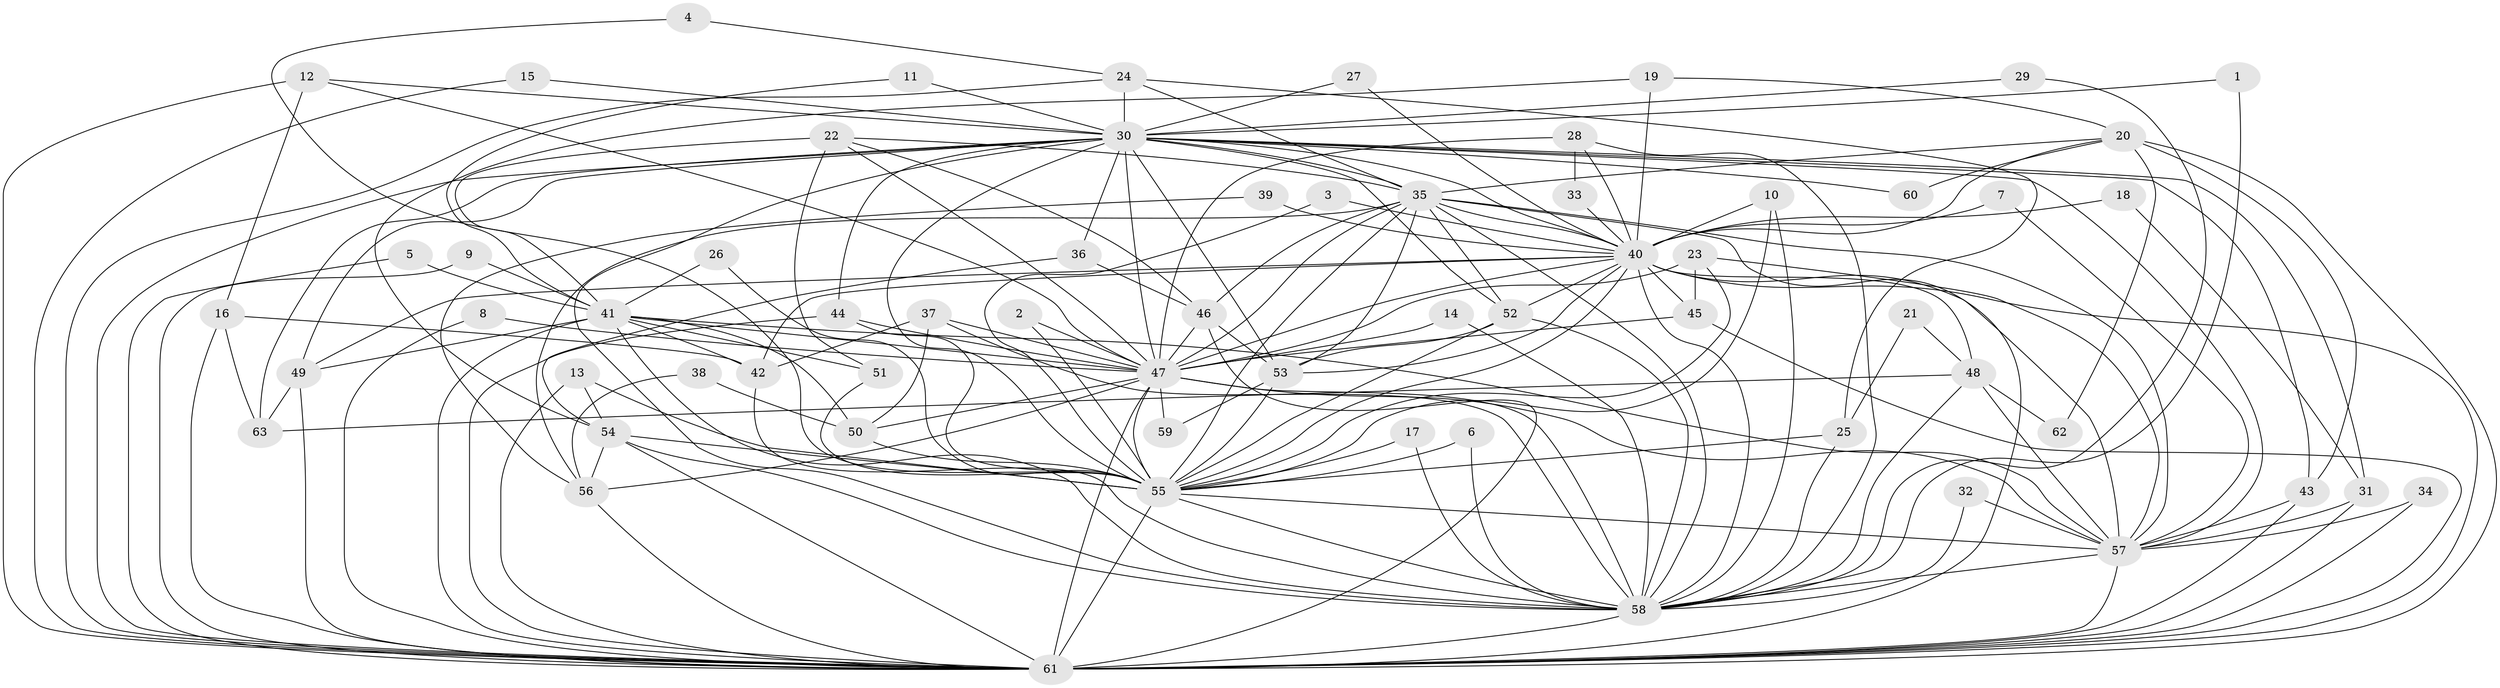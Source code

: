 // original degree distribution, {23: 0.008, 19: 0.016, 18: 0.008, 27: 0.016, 24: 0.008, 25: 0.008, 14: 0.008, 26: 0.008, 2: 0.52, 3: 0.192, 5: 0.04, 6: 0.032, 4: 0.128, 13: 0.008}
// Generated by graph-tools (version 1.1) at 2025/49/03/09/25 03:49:29]
// undirected, 63 vertices, 181 edges
graph export_dot {
graph [start="1"]
  node [color=gray90,style=filled];
  1;
  2;
  3;
  4;
  5;
  6;
  7;
  8;
  9;
  10;
  11;
  12;
  13;
  14;
  15;
  16;
  17;
  18;
  19;
  20;
  21;
  22;
  23;
  24;
  25;
  26;
  27;
  28;
  29;
  30;
  31;
  32;
  33;
  34;
  35;
  36;
  37;
  38;
  39;
  40;
  41;
  42;
  43;
  44;
  45;
  46;
  47;
  48;
  49;
  50;
  51;
  52;
  53;
  54;
  55;
  56;
  57;
  58;
  59;
  60;
  61;
  62;
  63;
  1 -- 30 [weight=1.0];
  1 -- 58 [weight=1.0];
  2 -- 47 [weight=1.0];
  2 -- 55 [weight=1.0];
  3 -- 40 [weight=1.0];
  3 -- 55 [weight=1.0];
  4 -- 24 [weight=1.0];
  4 -- 55 [weight=1.0];
  5 -- 41 [weight=1.0];
  5 -- 61 [weight=1.0];
  6 -- 55 [weight=1.0];
  6 -- 58 [weight=1.0];
  7 -- 40 [weight=1.0];
  7 -- 57 [weight=1.0];
  8 -- 47 [weight=1.0];
  8 -- 61 [weight=1.0];
  9 -- 41 [weight=1.0];
  9 -- 61 [weight=1.0];
  10 -- 40 [weight=1.0];
  10 -- 55 [weight=1.0];
  10 -- 58 [weight=1.0];
  11 -- 30 [weight=1.0];
  11 -- 41 [weight=1.0];
  12 -- 16 [weight=1.0];
  12 -- 30 [weight=1.0];
  12 -- 47 [weight=1.0];
  12 -- 61 [weight=1.0];
  13 -- 54 [weight=1.0];
  13 -- 55 [weight=1.0];
  13 -- 61 [weight=1.0];
  14 -- 47 [weight=1.0];
  14 -- 58 [weight=1.0];
  15 -- 30 [weight=1.0];
  15 -- 61 [weight=1.0];
  16 -- 42 [weight=1.0];
  16 -- 61 [weight=1.0];
  16 -- 63 [weight=1.0];
  17 -- 55 [weight=1.0];
  17 -- 58 [weight=1.0];
  18 -- 31 [weight=1.0];
  18 -- 40 [weight=1.0];
  19 -- 20 [weight=1.0];
  19 -- 40 [weight=1.0];
  19 -- 54 [weight=1.0];
  20 -- 35 [weight=1.0];
  20 -- 40 [weight=1.0];
  20 -- 43 [weight=1.0];
  20 -- 60 [weight=1.0];
  20 -- 61 [weight=1.0];
  20 -- 62 [weight=1.0];
  21 -- 25 [weight=1.0];
  21 -- 48 [weight=1.0];
  22 -- 35 [weight=1.0];
  22 -- 41 [weight=1.0];
  22 -- 46 [weight=1.0];
  22 -- 47 [weight=1.0];
  22 -- 51 [weight=1.0];
  23 -- 45 [weight=1.0];
  23 -- 47 [weight=1.0];
  23 -- 55 [weight=1.0];
  23 -- 57 [weight=1.0];
  24 -- 25 [weight=1.0];
  24 -- 30 [weight=1.0];
  24 -- 35 [weight=1.0];
  24 -- 61 [weight=1.0];
  25 -- 55 [weight=1.0];
  25 -- 58 [weight=1.0];
  26 -- 41 [weight=1.0];
  26 -- 55 [weight=1.0];
  27 -- 30 [weight=1.0];
  27 -- 40 [weight=1.0];
  28 -- 33 [weight=1.0];
  28 -- 40 [weight=1.0];
  28 -- 47 [weight=2.0];
  28 -- 58 [weight=1.0];
  29 -- 30 [weight=1.0];
  29 -- 58 [weight=1.0];
  30 -- 31 [weight=1.0];
  30 -- 35 [weight=1.0];
  30 -- 36 [weight=1.0];
  30 -- 40 [weight=2.0];
  30 -- 43 [weight=1.0];
  30 -- 44 [weight=1.0];
  30 -- 47 [weight=2.0];
  30 -- 49 [weight=1.0];
  30 -- 52 [weight=1.0];
  30 -- 53 [weight=1.0];
  30 -- 55 [weight=2.0];
  30 -- 57 [weight=1.0];
  30 -- 58 [weight=1.0];
  30 -- 60 [weight=1.0];
  30 -- 61 [weight=2.0];
  30 -- 63 [weight=1.0];
  31 -- 57 [weight=1.0];
  31 -- 61 [weight=1.0];
  32 -- 57 [weight=1.0];
  32 -- 58 [weight=1.0];
  33 -- 40 [weight=1.0];
  34 -- 57 [weight=1.0];
  34 -- 61 [weight=1.0];
  35 -- 40 [weight=1.0];
  35 -- 46 [weight=1.0];
  35 -- 47 [weight=1.0];
  35 -- 52 [weight=1.0];
  35 -- 53 [weight=1.0];
  35 -- 55 [weight=2.0];
  35 -- 56 [weight=1.0];
  35 -- 57 [weight=1.0];
  35 -- 58 [weight=2.0];
  35 -- 61 [weight=2.0];
  36 -- 46 [weight=1.0];
  36 -- 54 [weight=1.0];
  37 -- 42 [weight=1.0];
  37 -- 47 [weight=1.0];
  37 -- 50 [weight=1.0];
  37 -- 58 [weight=1.0];
  38 -- 50 [weight=1.0];
  38 -- 56 [weight=1.0];
  39 -- 40 [weight=1.0];
  39 -- 56 [weight=1.0];
  40 -- 42 [weight=1.0];
  40 -- 45 [weight=1.0];
  40 -- 47 [weight=1.0];
  40 -- 48 [weight=1.0];
  40 -- 49 [weight=1.0];
  40 -- 52 [weight=1.0];
  40 -- 53 [weight=1.0];
  40 -- 55 [weight=2.0];
  40 -- 57 [weight=1.0];
  40 -- 58 [weight=1.0];
  40 -- 61 [weight=2.0];
  41 -- 42 [weight=1.0];
  41 -- 47 [weight=1.0];
  41 -- 49 [weight=1.0];
  41 -- 50 [weight=2.0];
  41 -- 51 [weight=1.0];
  41 -- 57 [weight=1.0];
  41 -- 58 [weight=1.0];
  41 -- 61 [weight=1.0];
  42 -- 58 [weight=1.0];
  43 -- 57 [weight=1.0];
  43 -- 61 [weight=1.0];
  44 -- 47 [weight=1.0];
  44 -- 55 [weight=1.0];
  44 -- 61 [weight=1.0];
  45 -- 47 [weight=1.0];
  45 -- 61 [weight=1.0];
  46 -- 47 [weight=1.0];
  46 -- 53 [weight=1.0];
  46 -- 61 [weight=1.0];
  47 -- 50 [weight=1.0];
  47 -- 55 [weight=3.0];
  47 -- 56 [weight=1.0];
  47 -- 57 [weight=1.0];
  47 -- 58 [weight=1.0];
  47 -- 59 [weight=1.0];
  47 -- 61 [weight=2.0];
  48 -- 57 [weight=1.0];
  48 -- 58 [weight=1.0];
  48 -- 62 [weight=1.0];
  48 -- 63 [weight=1.0];
  49 -- 61 [weight=1.0];
  49 -- 63 [weight=1.0];
  50 -- 55 [weight=1.0];
  51 -- 55 [weight=1.0];
  52 -- 53 [weight=1.0];
  52 -- 55 [weight=2.0];
  52 -- 58 [weight=1.0];
  53 -- 55 [weight=1.0];
  53 -- 59 [weight=1.0];
  54 -- 55 [weight=2.0];
  54 -- 56 [weight=1.0];
  54 -- 58 [weight=1.0];
  54 -- 61 [weight=1.0];
  55 -- 57 [weight=2.0];
  55 -- 58 [weight=2.0];
  55 -- 61 [weight=4.0];
  56 -- 61 [weight=1.0];
  57 -- 58 [weight=1.0];
  57 -- 61 [weight=3.0];
  58 -- 61 [weight=2.0];
}
